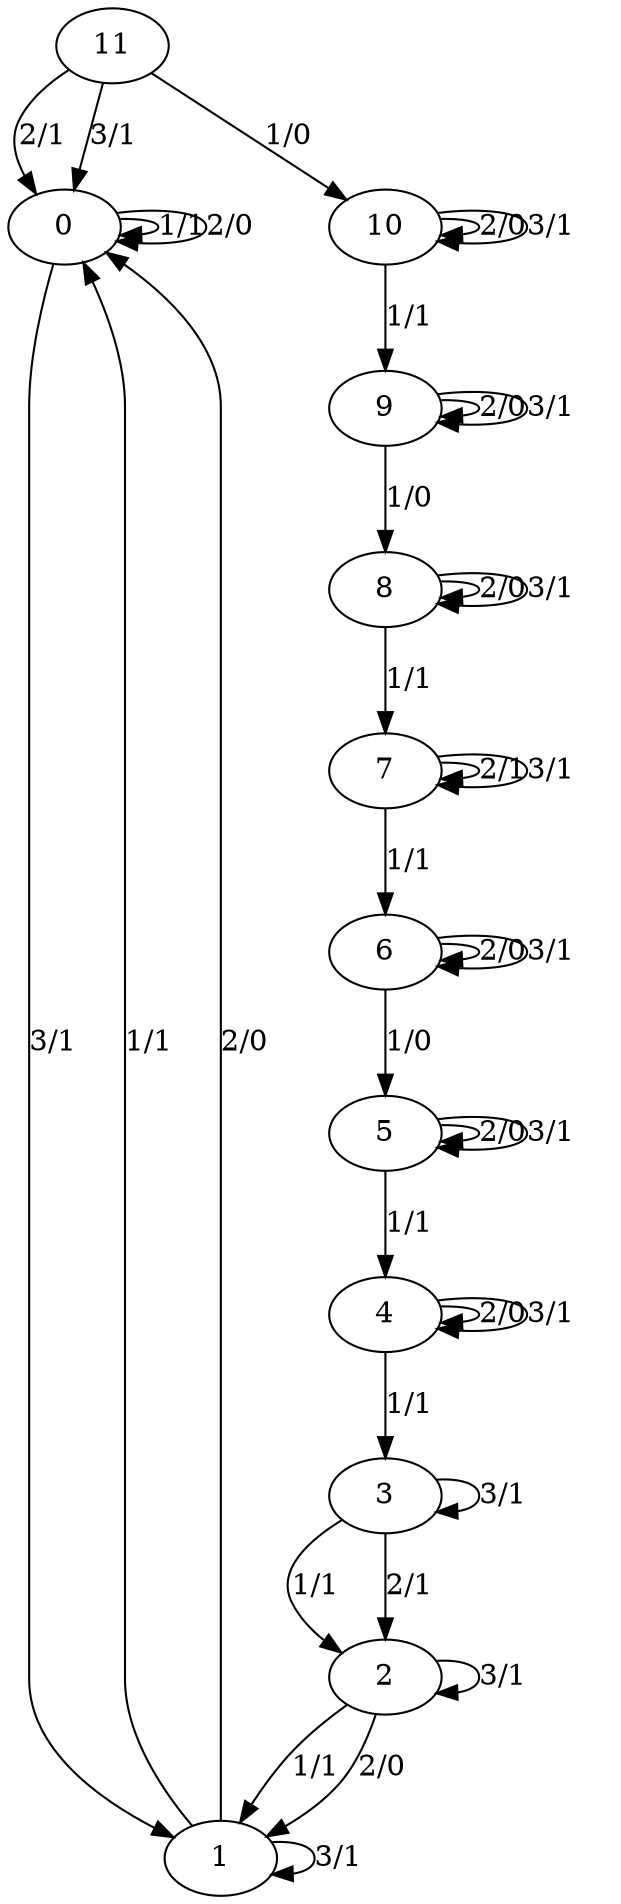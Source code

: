 digraph G {
0;
1;
2;
3;
4;
5;
6;
7;
8;
9;
10;
11;
0->0  [label="1/1", weight="1/1"];
0->0  [label="2/0", weight="2/0"];
0->1  [label="3/1", weight="3/1"];
1->0  [label="1/1", weight="1/1"];
1->0  [label="2/0", weight="2/0"];
1->1  [label="3/1", weight="3/1"];
2->1  [label="1/1", weight="1/1"];
2->1  [label="2/0", weight="2/0"];
2->2  [label="3/1", weight="3/1"];
3->2  [label="1/1", weight="1/1"];
3->2  [label="2/1", weight="2/1"];
3->3  [label="3/1", weight="3/1"];
4->3  [label="1/1", weight="1/1"];
4->4  [label="2/0", weight="2/0"];
4->4  [label="3/1", weight="3/1"];
5->4  [label="1/1", weight="1/1"];
5->5  [label="2/0", weight="2/0"];
5->5  [label="3/1", weight="3/1"];
6->5  [label="1/0", weight="1/0"];
6->6  [label="2/0", weight="2/0"];
6->6  [label="3/1", weight="3/1"];
7->6  [label="1/1", weight="1/1"];
7->7  [label="2/1", weight="2/1"];
7->7  [label="3/1", weight="3/1"];
8->7  [label="1/1", weight="1/1"];
8->8  [label="2/0", weight="2/0"];
8->8  [label="3/1", weight="3/1"];
9->8  [label="1/0", weight="1/0"];
9->9  [label="2/0", weight="2/0"];
9->9  [label="3/1", weight="3/1"];
10->9  [label="1/1", weight="1/1"];
10->10  [label="2/0", weight="2/0"];
10->10  [label="3/1", weight="3/1"];
11->10  [label="1/0", weight="1/0"];
11->0  [label="2/1", weight="2/1"];
11->0  [label="3/1", weight="3/1"];
}
